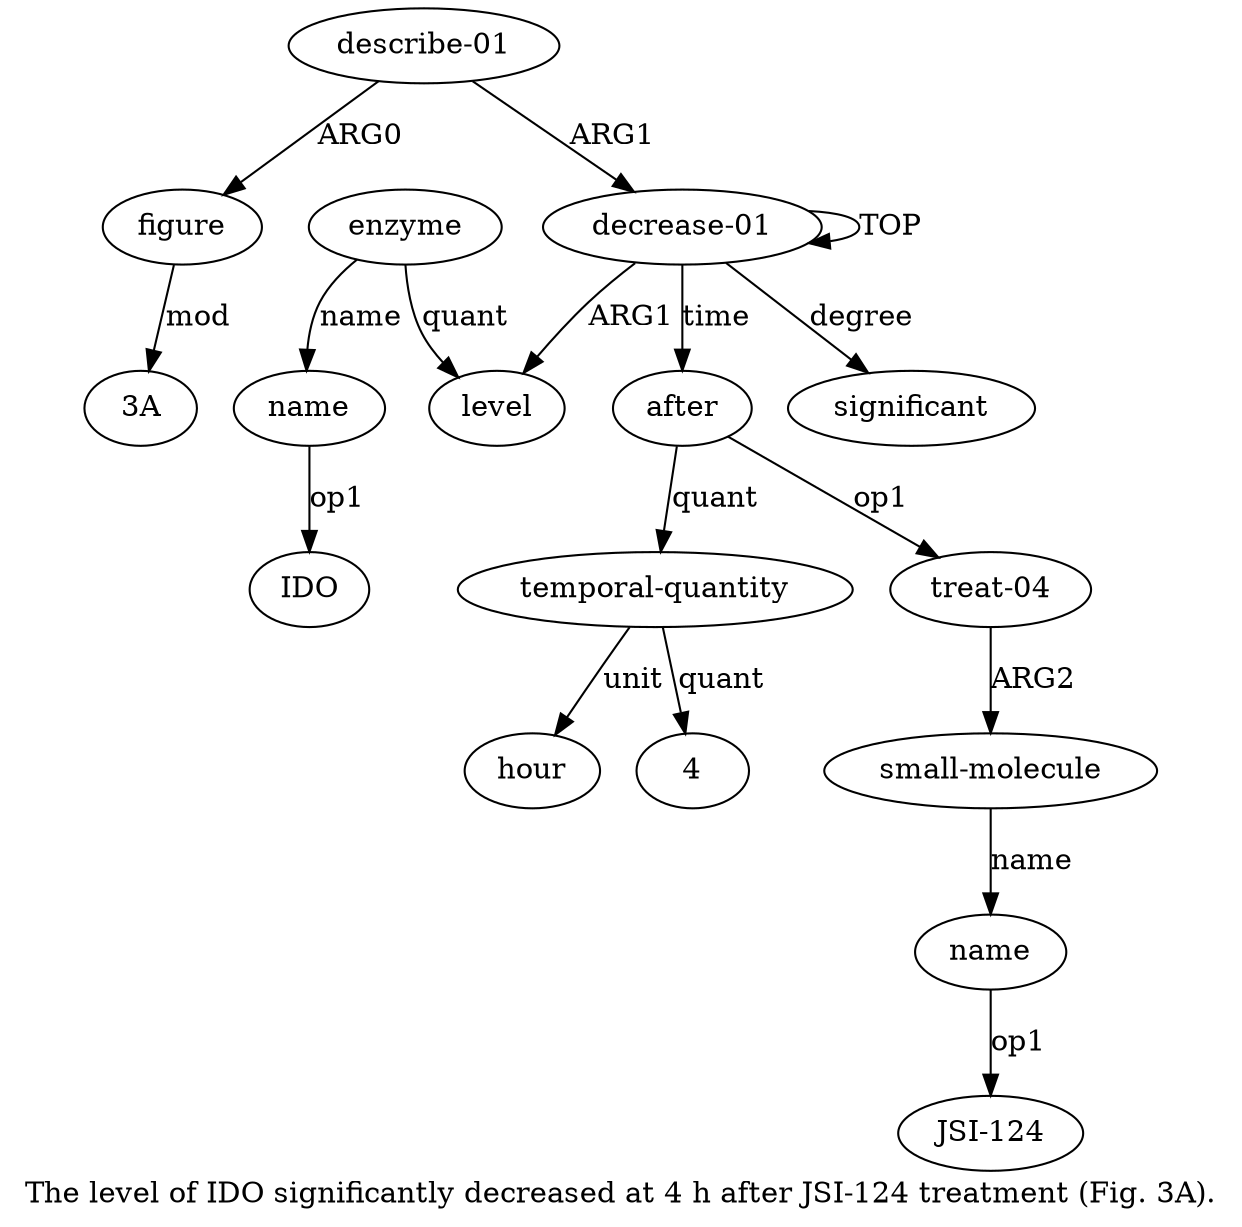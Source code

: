 digraph  {
	graph [label="The level of IDO significantly decreased at 4 h after JSI-124 treatment (Fig. 3A)."];
	node [label="\N"];
	"a12 3A"	 [color=black,
		gold_ind=-1,
		gold_label="3A",
		label="3A",
		test_ind=-1,
		test_label="3A"];
	a11	 [color=black,
		gold_ind=11,
		gold_label="describe-01",
		label="describe-01",
		test_ind=11,
		test_label="describe-01"];
	a12	 [color=black,
		gold_ind=12,
		gold_label=figure,
		label=figure,
		test_ind=12,
		test_label=figure];
	a11 -> a12 [key=0,
	color=black,
	gold_label=ARG0,
	label=ARG0,
	test_label=ARG0];
a0 [color=black,
	gold_ind=0,
	gold_label="decrease-01",
	label="decrease-01",
	test_ind=0,
	test_label="decrease-01"];
a11 -> a0 [key=0,
color=black,
gold_label=ARG1,
label=ARG1,
test_label=ARG1];
a10 [color=black,
gold_ind=10,
gold_label=hour,
label=hour,
test_ind=10,
test_label=hour];
"a3 IDO" [color=black,
gold_ind=-1,
gold_label=IDO,
label=IDO,
test_ind=-1,
test_label=IDO];
a12 -> "a12 3A" [key=0,
color=black,
gold_label=mod,
label=mod,
test_label=mod];
"a8 JSI-124" [color=black,
gold_ind=-1,
gold_label="JSI-124",
label="JSI-124",
test_ind=-1,
test_label="JSI-124"];
a1 [color=black,
gold_ind=1,
gold_label=level,
label=level,
test_ind=1,
test_label=level];
a0 -> a1 [key=0,
color=black,
gold_label=ARG1,
label=ARG1,
test_label=ARG1];
a0 -> a0 [key=0,
color=black,
gold_label=TOP,
label=TOP,
test_label=TOP];
a5 [color=black,
gold_ind=5,
gold_label=after,
label=after,
test_ind=5,
test_label=after];
a0 -> a5 [key=0,
color=black,
gold_label=time,
label=time,
test_label=time];
a4 [color=black,
gold_ind=4,
gold_label=significant,
label=significant,
test_ind=4,
test_label=significant];
a0 -> a4 [key=0,
color=black,
gold_label=degree,
label=degree,
test_label=degree];
a3 [color=black,
gold_ind=3,
gold_label=name,
label=name,
test_ind=3,
test_label=name];
a3 -> "a3 IDO" [key=0,
color=black,
gold_label=op1,
label=op1,
test_label=op1];
a2 [color=black,
gold_ind=2,
gold_label=enzyme,
label=enzyme,
test_ind=2,
test_label=enzyme];
a2 -> a1 [key=0,
color=black,
gold_label=quant,
label=quant,
test_label=quant];
a2 -> a3 [key=0,
color=black,
gold_label=name,
label=name,
test_label=name];
a6 [color=black,
gold_ind=6,
gold_label="treat-04",
label="treat-04",
test_ind=6,
test_label="treat-04"];
a5 -> a6 [key=0,
color=black,
gold_label=op1,
label=op1,
test_label=op1];
a9 [color=black,
gold_ind=9,
gold_label="temporal-quantity",
label="temporal-quantity",
test_ind=9,
test_label="temporal-quantity"];
a5 -> a9 [key=0,
color=black,
gold_label=quant,
label=quant,
test_label=quant];
a7 [color=black,
gold_ind=7,
gold_label="small-molecule",
label="small-molecule",
test_ind=7,
test_label="small-molecule"];
a8 [color=black,
gold_ind=8,
gold_label=name,
label=name,
test_ind=8,
test_label=name];
a7 -> a8 [key=0,
color=black,
gold_label=name,
label=name,
test_label=name];
a6 -> a7 [key=0,
color=black,
gold_label=ARG2,
label=ARG2,
test_label=ARG2];
a9 -> a10 [key=0,
color=black,
gold_label=unit,
label=unit,
test_label=unit];
"a9 4" [color=black,
gold_ind=-1,
gold_label=4,
label=4,
test_ind=-1,
test_label=4];
a9 -> "a9 4" [key=0,
color=black,
gold_label=quant,
label=quant,
test_label=quant];
a8 -> "a8 JSI-124" [key=0,
color=black,
gold_label=op1,
label=op1,
test_label=op1];
}
